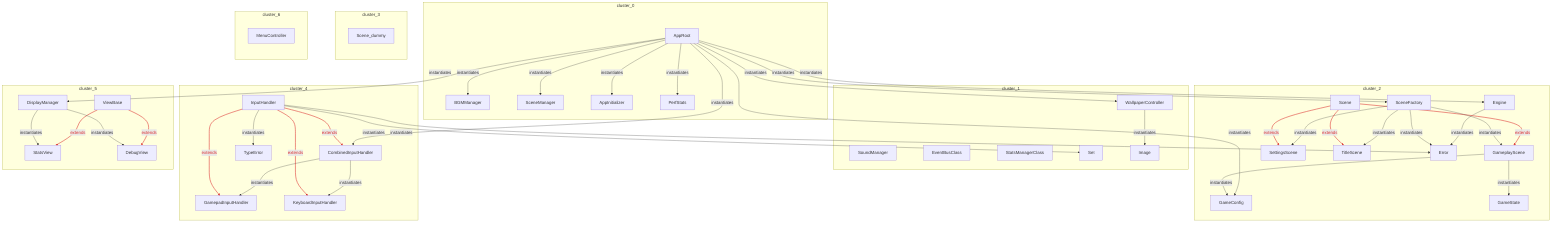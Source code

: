 %% Generated from extract_meta6.js %%
%%{init:{"flowchart":{"ranker":"tight-tree","nodeSpacing":100,"rankSpacing":70}}}%%
flowchart TB
  subgraph cluster_0
    AppRoot
    BGMManager
    SceneManager
    AppInitializer
    PerfStats
  end
  subgraph cluster_1
    SoundManager
    EventBusClass
    StatsManagerClass
    WallpaperController
    Set
    Image
  end
  subgraph cluster_2
    Engine
    GameConfig
    GameState
    Scene
    GameplayScene
    SceneFactory
    SettingsScene
    TitleScene
    Error
  end
  subgraph cluster_3
    Scene_dummy
  end
  subgraph cluster_4
    CombinedInputHandler
    GamepadInputHandler
    InputHandler
    KeyboardInputHandler
    TypeError
  end
  subgraph cluster_5
    ViewBase
    StatsView
    DebugView
    DisplayManager
  end
  subgraph cluster_6
    MenuController
  end
  classDef globalNode font-weight:bold,color:#888;
  class Global globalNode;
  AppRoot -->|instantiates| BGMManager
  AppRoot -->|instantiates| CombinedInputHandler
  AppRoot -->|instantiates| GameConfig
  AppRoot -->|instantiates| Engine
  AppRoot -->|instantiates| SceneFactory
  AppRoot -->|instantiates| SceneManager
  AppRoot -->|instantiates| PerfStats
  AppRoot -->|instantiates| DisplayManager
  AppRoot -->|instantiates| WallpaperController
  AppRoot -->|instantiates| AppInitializer
  Engine -->|instantiates| Error
  InputHandler -->|extends| CombinedInputHandler
  CombinedInputHandler -->|instantiates| KeyboardInputHandler
  CombinedInputHandler -->|instantiates| GamepadInputHandler
  InputHandler -->|extends| GamepadInputHandler
  InputHandler -->|instantiates| TypeError
  InputHandler -->|instantiates| Set
  InputHandler -->|instantiates| Error
  InputHandler -->|extends| KeyboardInputHandler
  Scene -->|extends| GameplayScene
  GameplayScene -->|instantiates| GameConfig
  GameplayScene -->|instantiates| GameState
  SceneFactory -->|instantiates| TitleScene
  SceneFactory -->|instantiates| GameplayScene
  SceneFactory -->|instantiates| SettingsScene
  SceneFactory -->|instantiates| Error
  Scene -->|extends| SettingsScene
  Scene -->|extends| TitleScene
  ViewBase -->|extends| StatsView
  ViewBase -->|extends| DebugView
  DisplayManager -->|instantiates| StatsView
  DisplayManager -->|instantiates| DebugView
  WallpaperController -->|instantiates| Image
  linkStyle 11 stroke:#d33,stroke-width:2px,color:#d33
  linkStyle 14 stroke:#d33,stroke-width:2px,color:#d33
  linkStyle 18 stroke:#d33,stroke-width:2px,color:#d33
  linkStyle 19 stroke:#d33,stroke-width:2px,color:#d33
  linkStyle 26 stroke:#d33,stroke-width:2px,color:#d33
  linkStyle 27 stroke:#d33,stroke-width:2px,color:#d33
  linkStyle 28 stroke:#d33,stroke-width:2px,color:#d33
  linkStyle 29 stroke:#d33,stroke-width:2px,color:#d33